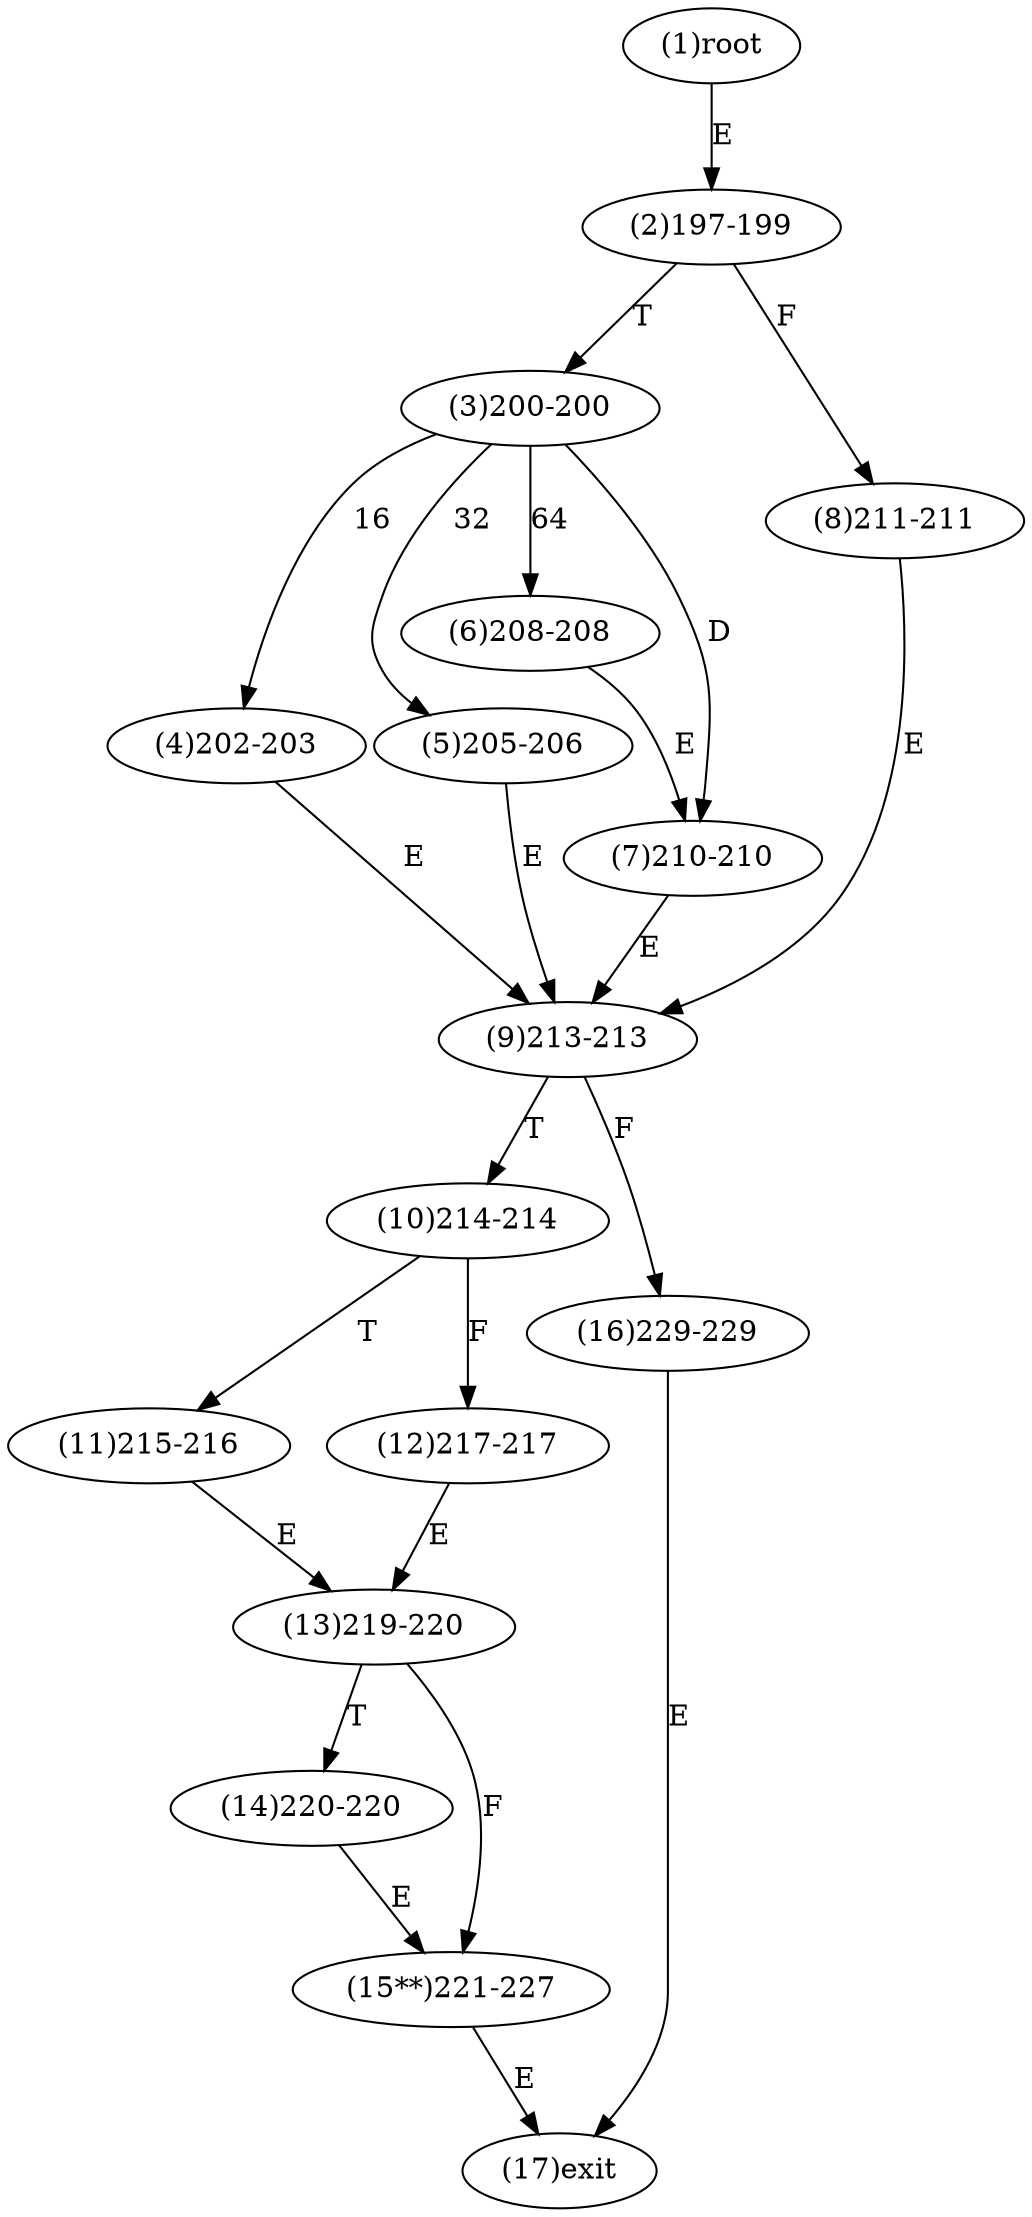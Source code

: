 digraph "" { 
1[ label="(1)root"];
2[ label="(2)197-199"];
3[ label="(3)200-200"];
4[ label="(4)202-203"];
5[ label="(5)205-206"];
6[ label="(6)208-208"];
7[ label="(7)210-210"];
8[ label="(8)211-211"];
9[ label="(9)213-213"];
10[ label="(10)214-214"];
11[ label="(11)215-216"];
12[ label="(12)217-217"];
13[ label="(13)219-220"];
14[ label="(14)220-220"];
15[ label="(15**)221-227"];
17[ label="(17)exit"];
16[ label="(16)229-229"];
1->2[ label="E"];
2->8[ label="F"];
2->3[ label="T"];
3->4[ label="16"];
3->5[ label="32"];
3->6[ label="64"];
3->7[ label="D"];
4->9[ label="E"];
5->9[ label="E"];
6->7[ label="E"];
7->9[ label="E"];
8->9[ label="E"];
9->16[ label="F"];
9->10[ label="T"];
10->12[ label="F"];
10->11[ label="T"];
11->13[ label="E"];
12->13[ label="E"];
13->15[ label="F"];
13->14[ label="T"];
14->15[ label="E"];
15->17[ label="E"];
16->17[ label="E"];
}